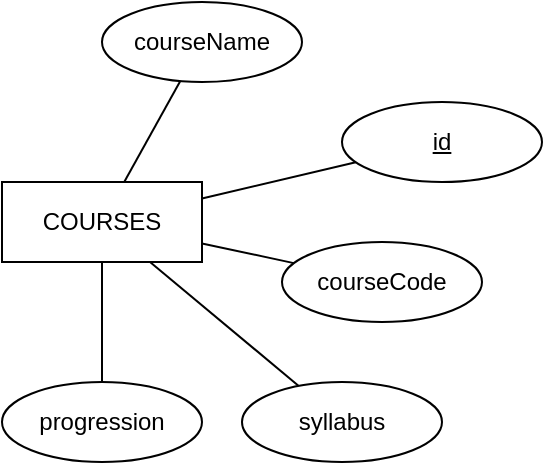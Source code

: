 <mxfile>
    <diagram id="mFzKQdMi47zPSYxpdxWr" name="Page-1">
        <mxGraphModel dx="736" dy="336" grid="1" gridSize="10" guides="1" tooltips="1" connect="1" arrows="1" fold="1" page="1" pageScale="1" pageWidth="1654" pageHeight="1169" math="0" shadow="0">
            <root>
                <mxCell id="0"/>
                <mxCell id="1" parent="0"/>
                <mxCell id="9" style="edgeStyle=none;html=1;endArrow=none;endFill=0;" edge="1" parent="1" source="2" target="4">
                    <mxGeometry relative="1" as="geometry"/>
                </mxCell>
                <mxCell id="10" style="edgeStyle=none;html=1;endArrow=none;endFill=0;" edge="1" parent="1" source="2" target="8">
                    <mxGeometry relative="1" as="geometry"/>
                </mxCell>
                <mxCell id="11" style="edgeStyle=none;html=1;endArrow=none;endFill=0;" edge="1" parent="1" source="2" target="6">
                    <mxGeometry relative="1" as="geometry"/>
                </mxCell>
                <mxCell id="12" style="edgeStyle=none;html=1;endArrow=none;endFill=0;" edge="1" parent="1" source="2" target="7">
                    <mxGeometry relative="1" as="geometry"/>
                </mxCell>
                <mxCell id="13" style="edgeStyle=none;html=1;endArrow=none;endFill=0;" edge="1" parent="1" source="2" target="3">
                    <mxGeometry relative="1" as="geometry"/>
                </mxCell>
                <mxCell id="2" value="COURSES" style="whiteSpace=wrap;html=1;align=center;" vertex="1" parent="1">
                    <mxGeometry x="100" y="130" width="100" height="40" as="geometry"/>
                </mxCell>
                <mxCell id="3" value="progression" style="ellipse;whiteSpace=wrap;html=1;align=center;" vertex="1" parent="1">
                    <mxGeometry x="100" y="230" width="100" height="40" as="geometry"/>
                </mxCell>
                <mxCell id="4" value="courseName" style="ellipse;whiteSpace=wrap;html=1;align=center;" vertex="1" parent="1">
                    <mxGeometry x="150" y="40" width="100" height="40" as="geometry"/>
                </mxCell>
                <mxCell id="6" value="courseCode" style="ellipse;whiteSpace=wrap;html=1;align=center;" vertex="1" parent="1">
                    <mxGeometry x="240" y="160" width="100" height="40" as="geometry"/>
                </mxCell>
                <mxCell id="7" value="syllabus" style="ellipse;whiteSpace=wrap;html=1;align=center;" vertex="1" parent="1">
                    <mxGeometry x="220" y="230" width="100" height="40" as="geometry"/>
                </mxCell>
                <mxCell id="8" value="id" style="ellipse;whiteSpace=wrap;html=1;align=center;fontStyle=4;" vertex="1" parent="1">
                    <mxGeometry x="270" y="90" width="100" height="40" as="geometry"/>
                </mxCell>
            </root>
        </mxGraphModel>
    </diagram>
</mxfile>